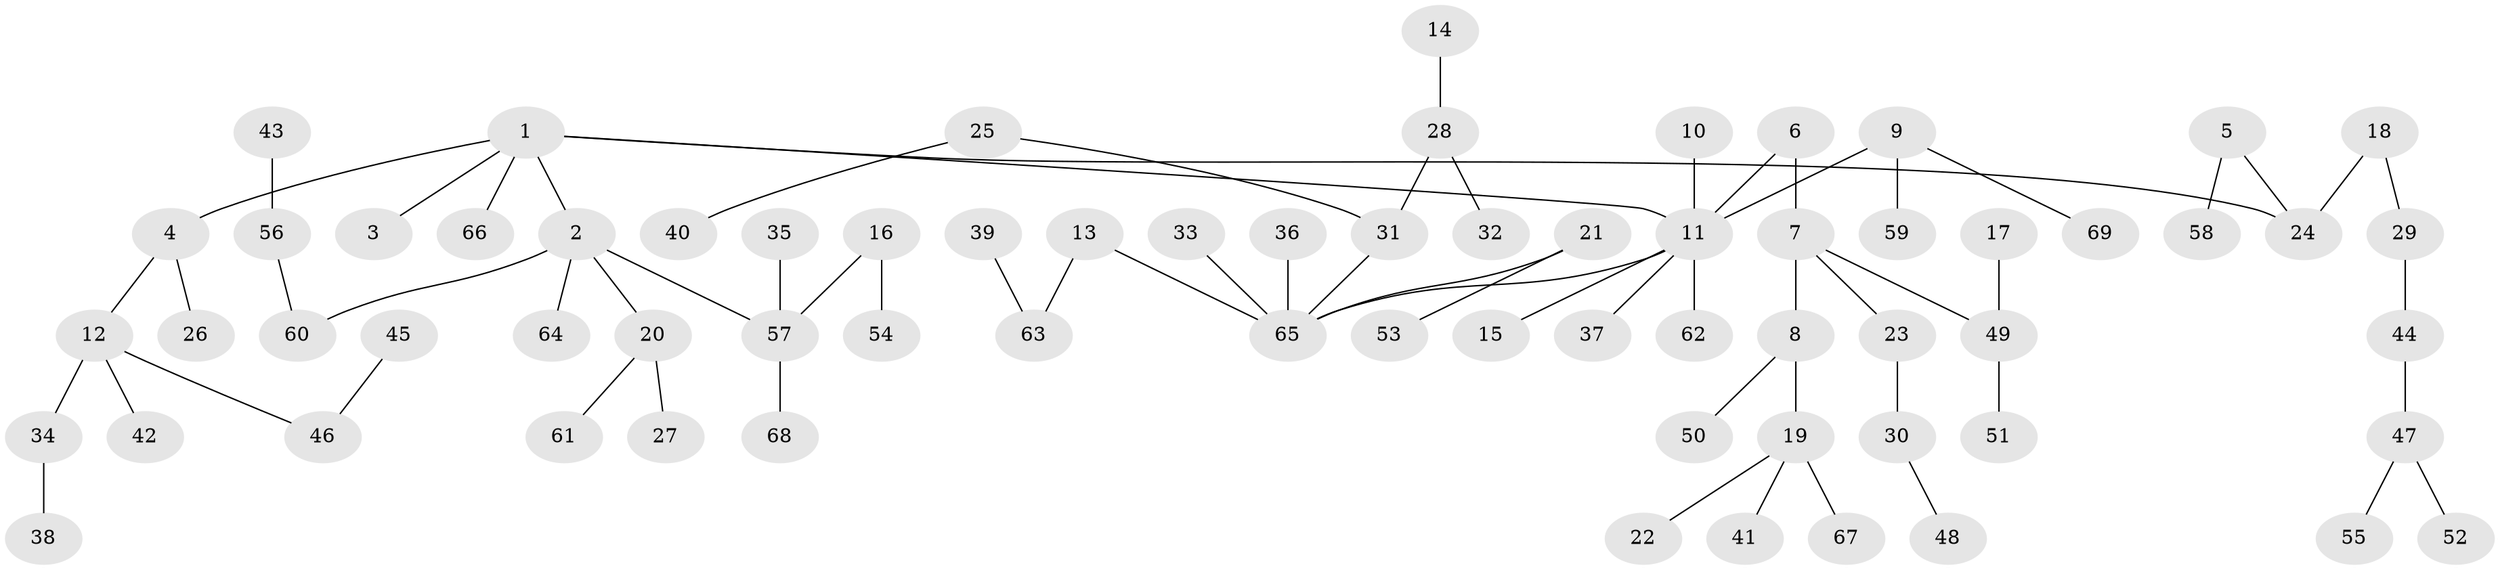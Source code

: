 // original degree distribution, {6: 0.008771929824561403, 2: 0.2719298245614035, 4: 0.07017543859649122, 9: 0.008771929824561403, 5: 0.03508771929824561, 1: 0.5, 7: 0.008771929824561403, 3: 0.09649122807017543}
// Generated by graph-tools (version 1.1) at 2025/37/03/04/25 23:37:21]
// undirected, 69 vertices, 68 edges
graph export_dot {
  node [color=gray90,style=filled];
  1;
  2;
  3;
  4;
  5;
  6;
  7;
  8;
  9;
  10;
  11;
  12;
  13;
  14;
  15;
  16;
  17;
  18;
  19;
  20;
  21;
  22;
  23;
  24;
  25;
  26;
  27;
  28;
  29;
  30;
  31;
  32;
  33;
  34;
  35;
  36;
  37;
  38;
  39;
  40;
  41;
  42;
  43;
  44;
  45;
  46;
  47;
  48;
  49;
  50;
  51;
  52;
  53;
  54;
  55;
  56;
  57;
  58;
  59;
  60;
  61;
  62;
  63;
  64;
  65;
  66;
  67;
  68;
  69;
  1 -- 2 [weight=1.0];
  1 -- 3 [weight=1.0];
  1 -- 4 [weight=1.0];
  1 -- 11 [weight=1.0];
  1 -- 24 [weight=1.0];
  1 -- 66 [weight=1.0];
  2 -- 20 [weight=1.0];
  2 -- 57 [weight=1.0];
  2 -- 60 [weight=1.0];
  2 -- 64 [weight=1.0];
  4 -- 12 [weight=1.0];
  4 -- 26 [weight=1.0];
  5 -- 24 [weight=1.0];
  5 -- 58 [weight=1.0];
  6 -- 7 [weight=1.0];
  6 -- 11 [weight=1.0];
  7 -- 8 [weight=1.0];
  7 -- 23 [weight=1.0];
  7 -- 49 [weight=1.0];
  8 -- 19 [weight=1.0];
  8 -- 50 [weight=1.0];
  9 -- 11 [weight=1.0];
  9 -- 59 [weight=1.0];
  9 -- 69 [weight=1.0];
  10 -- 11 [weight=1.0];
  11 -- 15 [weight=1.0];
  11 -- 37 [weight=1.0];
  11 -- 62 [weight=1.0];
  11 -- 65 [weight=1.0];
  12 -- 34 [weight=1.0];
  12 -- 42 [weight=1.0];
  12 -- 46 [weight=1.0];
  13 -- 63 [weight=1.0];
  13 -- 65 [weight=1.0];
  14 -- 28 [weight=1.0];
  16 -- 54 [weight=1.0];
  16 -- 57 [weight=1.0];
  17 -- 49 [weight=1.0];
  18 -- 24 [weight=1.0];
  18 -- 29 [weight=1.0];
  19 -- 22 [weight=1.0];
  19 -- 41 [weight=1.0];
  19 -- 67 [weight=1.0];
  20 -- 27 [weight=1.0];
  20 -- 61 [weight=1.0];
  21 -- 53 [weight=1.0];
  21 -- 65 [weight=1.0];
  23 -- 30 [weight=1.0];
  25 -- 31 [weight=1.0];
  25 -- 40 [weight=1.0];
  28 -- 31 [weight=1.0];
  28 -- 32 [weight=1.0];
  29 -- 44 [weight=1.0];
  30 -- 48 [weight=1.0];
  31 -- 65 [weight=1.0];
  33 -- 65 [weight=1.0];
  34 -- 38 [weight=1.0];
  35 -- 57 [weight=1.0];
  36 -- 65 [weight=1.0];
  39 -- 63 [weight=1.0];
  43 -- 56 [weight=1.0];
  44 -- 47 [weight=1.0];
  45 -- 46 [weight=1.0];
  47 -- 52 [weight=1.0];
  47 -- 55 [weight=1.0];
  49 -- 51 [weight=1.0];
  56 -- 60 [weight=1.0];
  57 -- 68 [weight=1.0];
}
